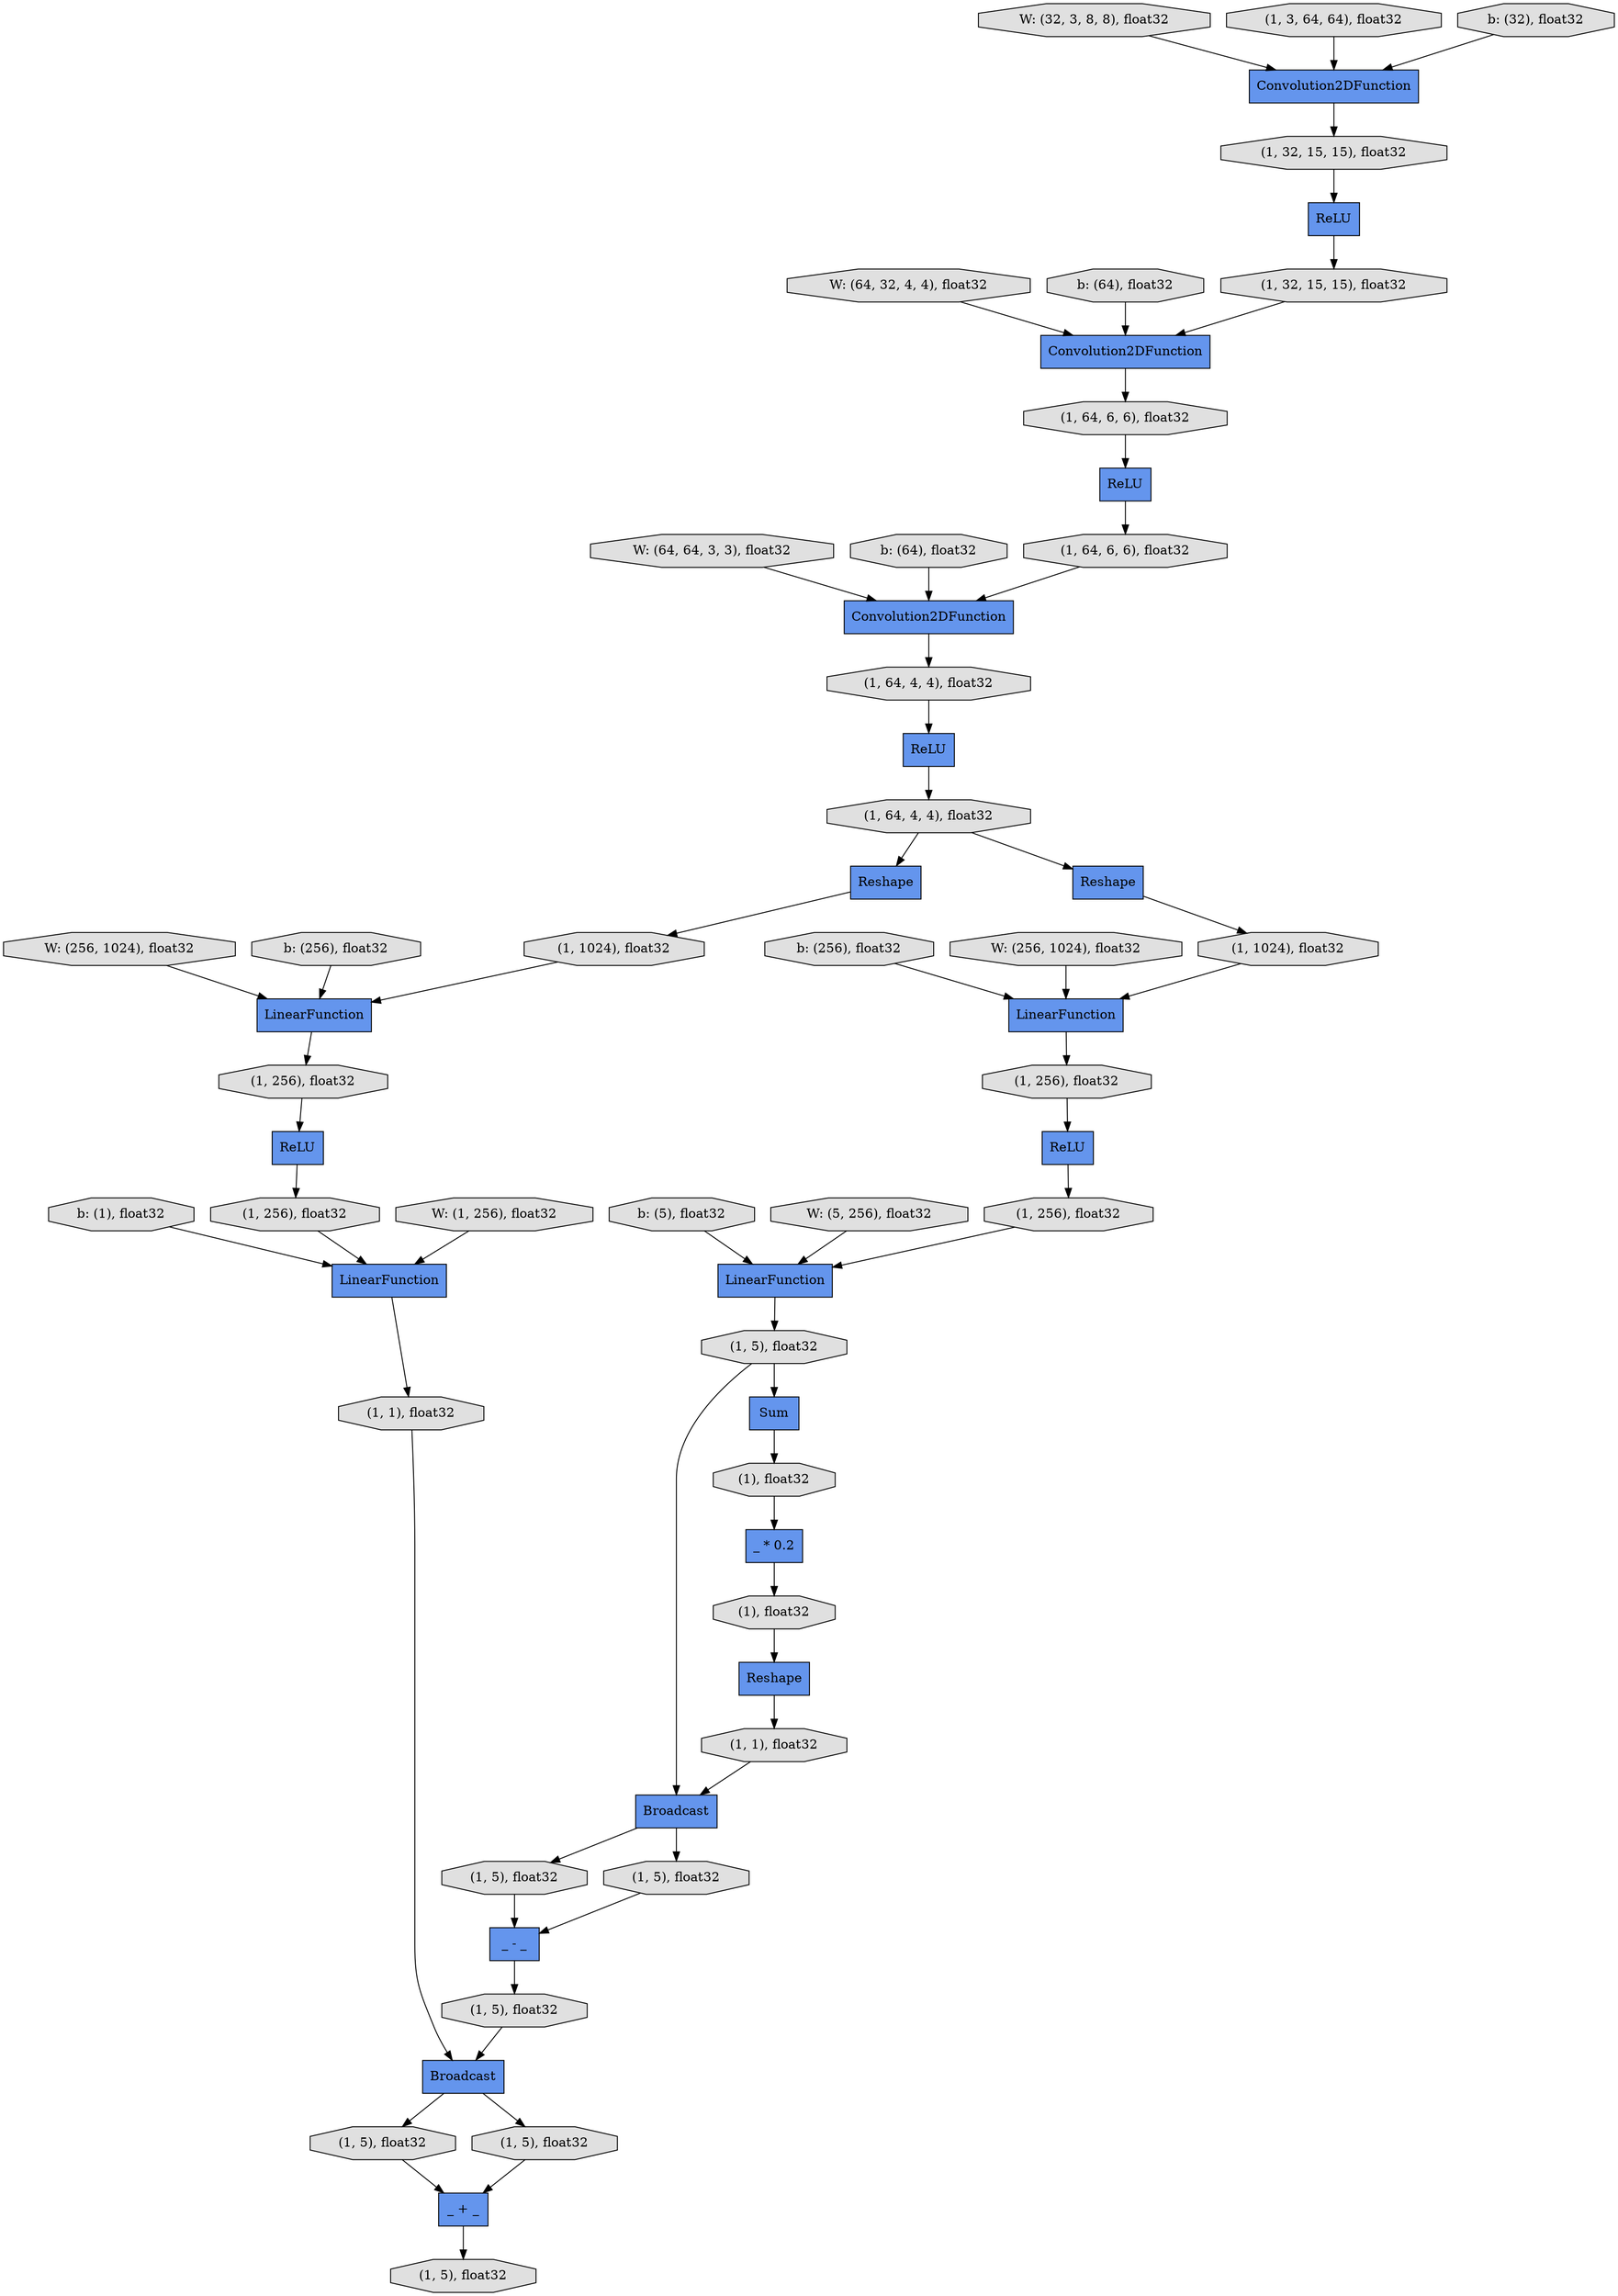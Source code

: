 digraph graphname{rankdir=TB;2231440226312 [label="ReLU",shape="record",fillcolor="#6495ED",style="filled"];2231440199752 [label="_ * 0.2",shape="record",fillcolor="#6495ED",style="filled"];2231440226376 [label="(1, 1024), float32",shape="octagon",fillcolor="#E0E0E0",style="filled"];2231440191560 [label="W: (64, 32, 4, 4), float32",shape="octagon",fillcolor="#E0E0E0",style="filled"];2231440201864 [label="(1, 1024), float32",shape="octagon",fillcolor="#E0E0E0",style="filled"];2231440191624 [label="b: (64), float32",shape="octagon",fillcolor="#E0E0E0",style="filled"];2231440199880 [label="Broadcast",shape="record",fillcolor="#6495ED",style="filled"];2231440201928 [label="LinearFunction",shape="record",fillcolor="#6495ED",style="filled"];2231440224520 [label="Convolution2DFunction",shape="record",fillcolor="#6495ED",style="filled"];2231440224584 [label="Reshape",shape="record",fillcolor="#6495ED",style="filled"];2231440202120 [label="ReLU",shape="record",fillcolor="#6495ED",style="filled"];2231440191880 [label="b: (256), float32",shape="octagon",fillcolor="#E0E0E0",style="filled"];2231440200136 [label="(1, 1), float32",shape="octagon",fillcolor="#E0E0E0",style="filled"];2231440226760 [label="b: (256), float32",shape="octagon",fillcolor="#E0E0E0",style="filled"];2231440224776 [label="b: (1), float32",shape="octagon",fillcolor="#E0E0E0",style="filled"];2231440200264 [label="(1, 5), float32",shape="octagon",fillcolor="#E0E0E0",style="filled"];2231440224840 [label="ReLU",shape="record",fillcolor="#6495ED",style="filled"];2231440226888 [label="(1, 64, 4, 4), float32",shape="octagon",fillcolor="#E0E0E0",style="filled"];2231440200328 [label="(1, 1), float32",shape="octagon",fillcolor="#E0E0E0",style="filled"];2231440224968 [label="ReLU",shape="record",fillcolor="#6495ED",style="filled"];2231440202440 [label="(1, 256), float32",shape="octagon",fillcolor="#E0E0E0",style="filled"];2231440202504 [label="_ + _",shape="record",fillcolor="#6495ED",style="filled"];2231440227080 [label="LinearFunction",shape="record",fillcolor="#6495ED",style="filled"];2231440200456 [label="(1, 256), float32",shape="octagon",fillcolor="#E0E0E0",style="filled"];2231440200520 [label="Sum",shape="record",fillcolor="#6495ED",style="filled"];2231440225160 [label="W: (256, 1024), float32",shape="octagon",fillcolor="#E0E0E0",style="filled"];2231440228232 [label="Convolution2DFunction",shape="record",fillcolor="#6495ED",style="filled"];2231440192392 [label="W: (64, 64, 3, 3), float32",shape="octagon",fillcolor="#E0E0E0",style="filled"];2231440202760 [label="(1), float32",shape="octagon",fillcolor="#E0E0E0",style="filled"];2231440202824 [label="(1, 5), float32",shape="octagon",fillcolor="#E0E0E0",style="filled"];2231440200776 [label="(1, 5), float32",shape="octagon",fillcolor="#E0E0E0",style="filled"];2231440194632 [label="W: (256, 1024), float32",shape="octagon",fillcolor="#E0E0E0",style="filled"];2231427527752 [label="W: (32, 3, 8, 8), float32",shape="octagon",fillcolor="#E0E0E0",style="filled"];2231440202888 [label="(1, 5), float32",shape="octagon",fillcolor="#E0E0E0",style="filled"];2231440194696 [label="b: (5), float32",shape="octagon",fillcolor="#E0E0E0",style="filled"];2231440227464 [label="(1, 64, 6, 6), float32",shape="octagon",fillcolor="#E0E0E0",style="filled"];2231440226248 [label="(1, 3, 64, 64), float32",shape="octagon",fillcolor="#E0E0E0",style="filled"];2231440200904 [label="(1, 5), float32",shape="octagon",fillcolor="#E0E0E0",style="filled"];2231440228296 [label="ReLU",shape="record",fillcolor="#6495ED",style="filled"];2231440200968 [label="Broadcast",shape="record",fillcolor="#6495ED",style="filled"];2231440203016 [label="_ - _",shape="record",fillcolor="#6495ED",style="filled"];2231440194888 [label="b: (32), float32",shape="octagon",fillcolor="#E0E0E0",style="filled"];2231440203144 [label="(1, 5), float32",shape="octagon",fillcolor="#E0E0E0",style="filled"];2231440203208 [label="(1), float32",shape="octagon",fillcolor="#E0E0E0",style="filled"];2231440225736 [label="Convolution2DFunction",shape="record",fillcolor="#6495ED",style="filled"];2231440195144 [label="b: (64), float32",shape="octagon",fillcolor="#E0E0E0",style="filled"];2231440225864 [label="(1, 32, 15, 15), float32",shape="octagon",fillcolor="#E0E0E0",style="filled"];2231440203400 [label="LinearFunction",shape="record",fillcolor="#6495ED",style="filled"];2231440227976 [label="W: (1, 256), float32",shape="octagon",fillcolor="#E0E0E0",style="filled"];2231440193160 [label="W: (5, 256), float32",shape="octagon",fillcolor="#E0E0E0",style="filled"];2231440225928 [label="(1, 64, 6, 6), float32",shape="octagon",fillcolor="#E0E0E0",style="filled"];2231440228040 [label="(1, 64, 4, 4), float32",shape="octagon",fillcolor="#E0E0E0",style="filled"];2231440203528 [label="(1, 5), float32",shape="octagon",fillcolor="#E0E0E0",style="filled"];2231440201480 [label="LinearFunction",shape="record",fillcolor="#6495ED",style="filled"];2231440226056 [label="(1, 32, 15, 15), float32",shape="octagon",fillcolor="#E0E0E0",style="filled"];2231440203592 [label="(1, 256), float32",shape="octagon",fillcolor="#E0E0E0",style="filled"];2231440201544 [label="Reshape",shape="record",fillcolor="#6495ED",style="filled"];2231440201608 [label="Reshape",shape="record",fillcolor="#6495ED",style="filled"];2231440201672 [label="(1, 256), float32",shape="octagon",fillcolor="#E0E0E0",style="filled"];2231440199752 -> 2231440203208;2231440227080 -> 2231440203528;2231440201928 -> 2231440203592;2231440228040 -> 2231440224584;2231440191560 -> 2231440225736;2231440203144 -> 2231440202504;2231440200904 -> 2231440202504;2231440202440 -> 2231440224968;2231440191880 -> 2231440201480;2231440200520 -> 2231440202760;2231440228232 -> 2231440226888;2231427527752 -> 2231440224520;2231440199880 -> 2231440200264;2231440224840 -> 2231440228040;2231440225160 -> 2231440201928;2231440225928 -> 2231440228296;2231440200328 -> 2231440200968;2231440200968 -> 2231440203144;2231440200136 -> 2231440199880;2231440194696 -> 2231440227080;2231440226760 -> 2231440201928;2231440228040 -> 2231440201544;2231440224520 -> 2231440226056;2231440202504 -> 2231440202824;2231440201608 -> 2231440200136;2231440226248 -> 2231440224520;2231440224968 -> 2231440201672;2231440200264 -> 2231440203016;2231440203528 -> 2231440200520;2231440194632 -> 2231440201480;2231440228296 -> 2231440227464;2231440203400 -> 2231440200328;2231440195144 -> 2231440228232;2231440226056 -> 2231440226312;2231440202888 -> 2231440203016;2231440224584 -> 2231440226376;2231440203528 -> 2231440199880;2231440199880 -> 2231440202888;2231440203208 -> 2231440201608;2231440194888 -> 2231440224520;2231440227464 -> 2231440228232;2231440203016 -> 2231440200776;2231440201672 -> 2231440227080;2231440203592 -> 2231440202120;2231440202120 -> 2231440200456;2231440200776 -> 2231440200968;2231440192392 -> 2231440228232;2231440191624 -> 2231440225736;2231440226312 -> 2231440225864;2231440224776 -> 2231440203400;2231440200968 -> 2231440200904;2231440201480 -> 2231440202440;2231440225864 -> 2231440225736;2231440201864 -> 2231440201928;2231440200456 -> 2231440203400;2231440226888 -> 2231440224840;2231440226376 -> 2231440201480;2231440201544 -> 2231440201864;2231440225736 -> 2231440225928;2231440227976 -> 2231440203400;2231440202760 -> 2231440199752;2231440193160 -> 2231440227080;}
